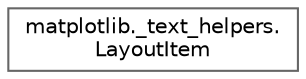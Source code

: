 digraph "Graphical Class Hierarchy"
{
 // LATEX_PDF_SIZE
  bgcolor="transparent";
  edge [fontname=Helvetica,fontsize=10,labelfontname=Helvetica,labelfontsize=10];
  node [fontname=Helvetica,fontsize=10,shape=box,height=0.2,width=0.4];
  rankdir="LR";
  Node0 [id="Node000000",label="matplotlib._text_helpers.\lLayoutItem",height=0.2,width=0.4,color="grey40", fillcolor="white", style="filled",URL="$d7/d09/classmatplotlib_1_1__text__helpers_1_1LayoutItem.html",tooltip=" "];
}
